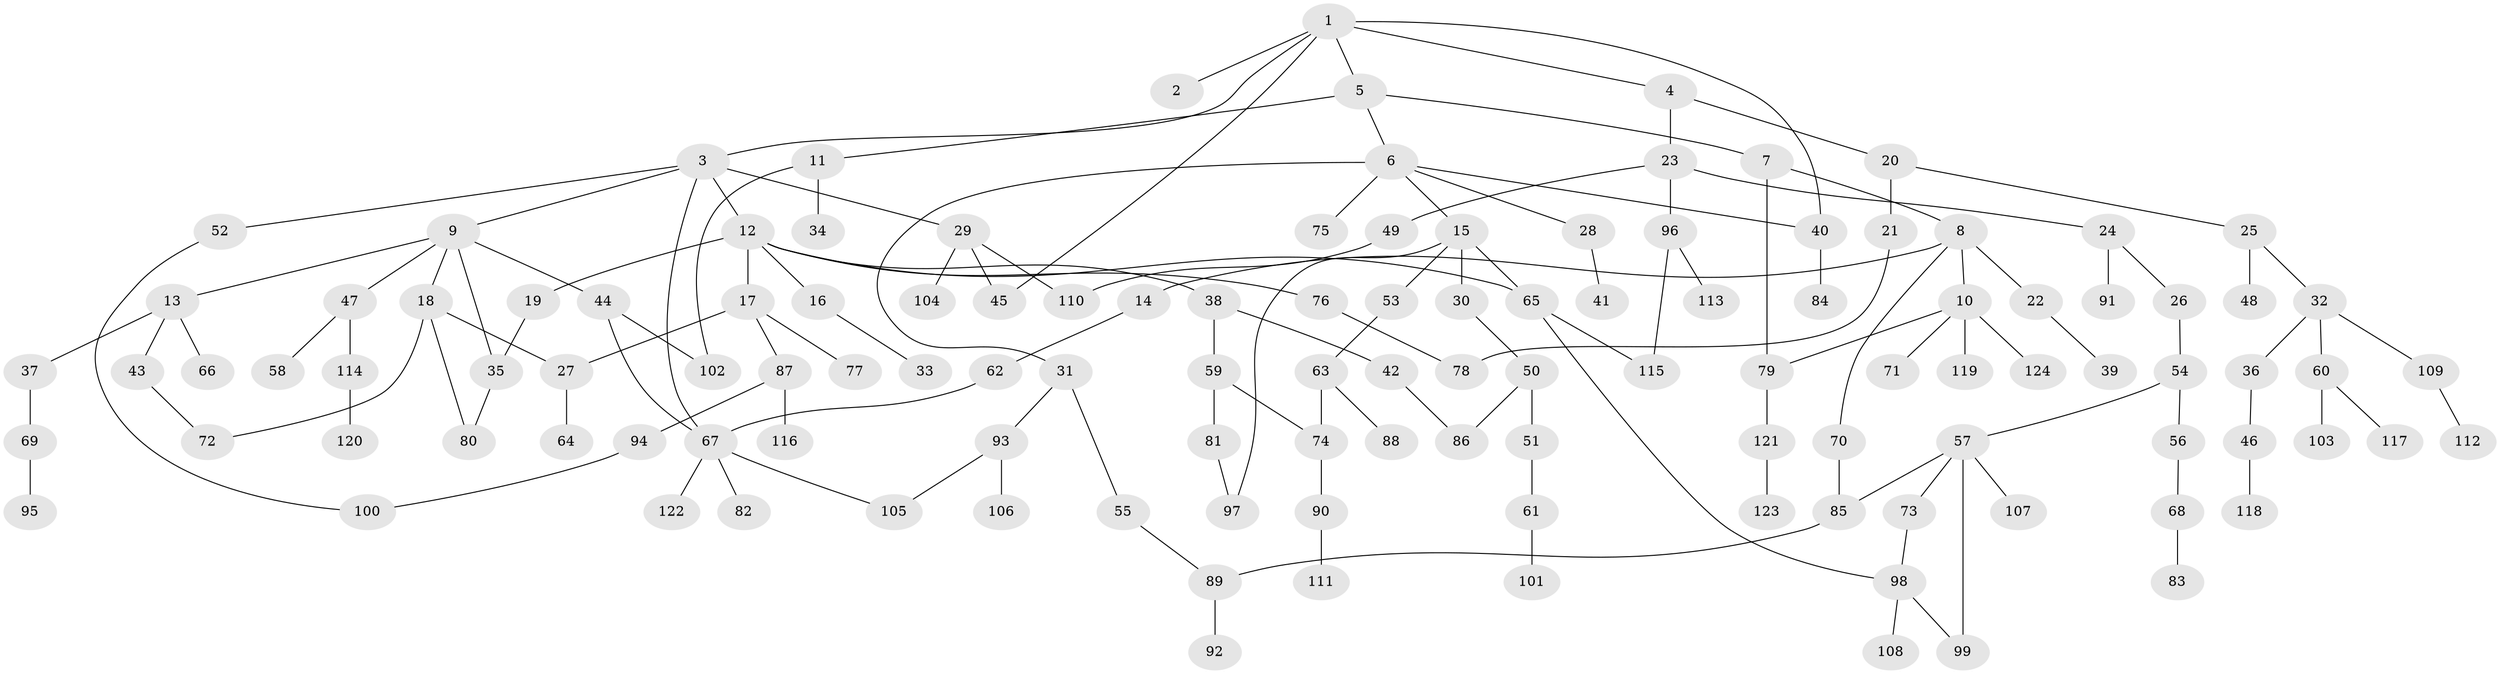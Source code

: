 // Generated by graph-tools (version 1.1) at 2025/34/03/09/25 02:34:20]
// undirected, 124 vertices, 146 edges
graph export_dot {
graph [start="1"]
  node [color=gray90,style=filled];
  1;
  2;
  3;
  4;
  5;
  6;
  7;
  8;
  9;
  10;
  11;
  12;
  13;
  14;
  15;
  16;
  17;
  18;
  19;
  20;
  21;
  22;
  23;
  24;
  25;
  26;
  27;
  28;
  29;
  30;
  31;
  32;
  33;
  34;
  35;
  36;
  37;
  38;
  39;
  40;
  41;
  42;
  43;
  44;
  45;
  46;
  47;
  48;
  49;
  50;
  51;
  52;
  53;
  54;
  55;
  56;
  57;
  58;
  59;
  60;
  61;
  62;
  63;
  64;
  65;
  66;
  67;
  68;
  69;
  70;
  71;
  72;
  73;
  74;
  75;
  76;
  77;
  78;
  79;
  80;
  81;
  82;
  83;
  84;
  85;
  86;
  87;
  88;
  89;
  90;
  91;
  92;
  93;
  94;
  95;
  96;
  97;
  98;
  99;
  100;
  101;
  102;
  103;
  104;
  105;
  106;
  107;
  108;
  109;
  110;
  111;
  112;
  113;
  114;
  115;
  116;
  117;
  118;
  119;
  120;
  121;
  122;
  123;
  124;
  1 -- 2;
  1 -- 3;
  1 -- 4;
  1 -- 5;
  1 -- 45;
  1 -- 40;
  3 -- 9;
  3 -- 12;
  3 -- 29;
  3 -- 52;
  3 -- 67;
  4 -- 20;
  4 -- 23;
  5 -- 6;
  5 -- 7;
  5 -- 11;
  6 -- 15;
  6 -- 28;
  6 -- 31;
  6 -- 40;
  6 -- 75;
  7 -- 8;
  7 -- 79;
  8 -- 10;
  8 -- 14;
  8 -- 22;
  8 -- 70;
  9 -- 13;
  9 -- 18;
  9 -- 44;
  9 -- 47;
  9 -- 35;
  10 -- 71;
  10 -- 79;
  10 -- 119;
  10 -- 124;
  11 -- 34;
  11 -- 102;
  12 -- 16;
  12 -- 17;
  12 -- 19;
  12 -- 38;
  12 -- 76;
  12 -- 65;
  13 -- 37;
  13 -- 43;
  13 -- 66;
  14 -- 62;
  15 -- 30;
  15 -- 53;
  15 -- 65;
  15 -- 97;
  16 -- 33;
  17 -- 27;
  17 -- 77;
  17 -- 87;
  18 -- 80;
  18 -- 27;
  18 -- 72;
  19 -- 35;
  20 -- 21;
  20 -- 25;
  21 -- 78;
  22 -- 39;
  23 -- 24;
  23 -- 49;
  23 -- 96;
  24 -- 26;
  24 -- 91;
  25 -- 32;
  25 -- 48;
  26 -- 54;
  27 -- 64;
  28 -- 41;
  29 -- 104;
  29 -- 45;
  29 -- 110;
  30 -- 50;
  31 -- 55;
  31 -- 93;
  32 -- 36;
  32 -- 60;
  32 -- 109;
  35 -- 80;
  36 -- 46;
  37 -- 69;
  38 -- 42;
  38 -- 59;
  40 -- 84;
  42 -- 86;
  43 -- 72;
  44 -- 102;
  44 -- 67;
  46 -- 118;
  47 -- 58;
  47 -- 114;
  49 -- 110;
  50 -- 51;
  50 -- 86;
  51 -- 61;
  52 -- 100;
  53 -- 63;
  54 -- 56;
  54 -- 57;
  55 -- 89;
  56 -- 68;
  57 -- 73;
  57 -- 85;
  57 -- 99;
  57 -- 107;
  59 -- 81;
  59 -- 74;
  60 -- 103;
  60 -- 117;
  61 -- 101;
  62 -- 67;
  63 -- 74;
  63 -- 88;
  65 -- 98;
  65 -- 115;
  67 -- 82;
  67 -- 105;
  67 -- 122;
  68 -- 83;
  69 -- 95;
  70 -- 85;
  73 -- 98;
  74 -- 90;
  76 -- 78;
  79 -- 121;
  81 -- 97;
  85 -- 89;
  87 -- 94;
  87 -- 116;
  89 -- 92;
  90 -- 111;
  93 -- 106;
  93 -- 105;
  94 -- 100;
  96 -- 113;
  96 -- 115;
  98 -- 108;
  98 -- 99;
  109 -- 112;
  114 -- 120;
  121 -- 123;
}
